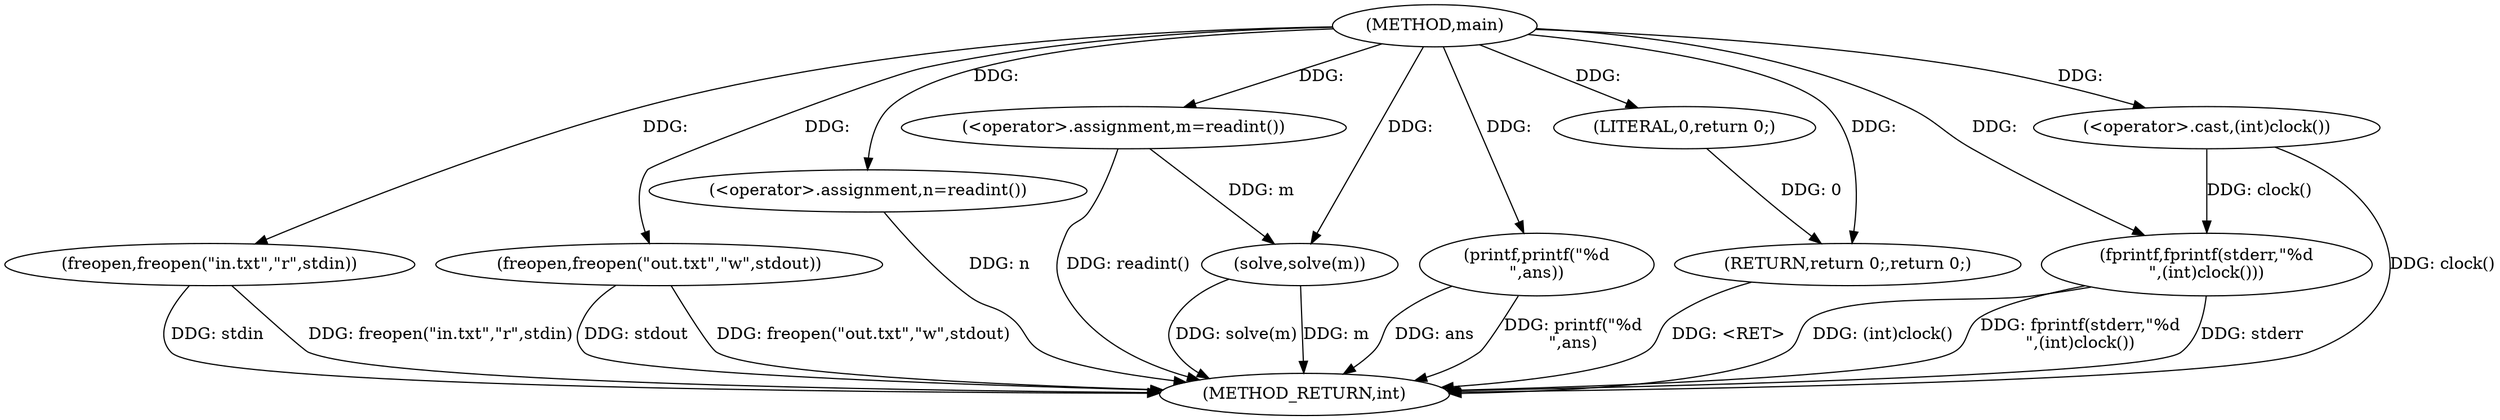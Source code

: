 digraph "main" {  
"1000765" [label = "(METHOD,main)" ]
"1000794" [label = "(METHOD_RETURN,int)" ]
"1000767" [label = "(freopen,freopen(\"in.txt\",\"r\",stdin))" ]
"1000771" [label = "(freopen,freopen(\"out.txt\",\"w\",stdout))" ]
"1000775" [label = "(<operator>.assignment,n=readint())" ]
"1000778" [label = "(<operator>.assignment,m=readint())" ]
"1000781" [label = "(solve,solve(m))" ]
"1000783" [label = "(printf,printf(\"%d\n\",ans))" ]
"1000786" [label = "(fprintf,fprintf(stderr,\"%d\n\",(int)clock()))" ]
"1000792" [label = "(RETURN,return 0;,return 0;)" ]
"1000793" [label = "(LITERAL,0,return 0;)" ]
"1000789" [label = "(<operator>.cast,(int)clock())" ]
  "1000792" -> "1000794"  [ label = "DDG: <RET>"] 
  "1000767" -> "1000794"  [ label = "DDG: freopen(\"in.txt\",\"r\",stdin)"] 
  "1000771" -> "1000794"  [ label = "DDG: freopen(\"out.txt\",\"w\",stdout)"] 
  "1000778" -> "1000794"  [ label = "DDG: readint()"] 
  "1000781" -> "1000794"  [ label = "DDG: m"] 
  "1000781" -> "1000794"  [ label = "DDG: solve(m)"] 
  "1000783" -> "1000794"  [ label = "DDG: printf(\"%d\n\",ans)"] 
  "1000789" -> "1000794"  [ label = "DDG: clock()"] 
  "1000786" -> "1000794"  [ label = "DDG: (int)clock()"] 
  "1000786" -> "1000794"  [ label = "DDG: fprintf(stderr,\"%d\n\",(int)clock())"] 
  "1000767" -> "1000794"  [ label = "DDG: stdin"] 
  "1000771" -> "1000794"  [ label = "DDG: stdout"] 
  "1000783" -> "1000794"  [ label = "DDG: ans"] 
  "1000786" -> "1000794"  [ label = "DDG: stderr"] 
  "1000775" -> "1000794"  [ label = "DDG: n"] 
  "1000765" -> "1000775"  [ label = "DDG: "] 
  "1000765" -> "1000778"  [ label = "DDG: "] 
  "1000793" -> "1000792"  [ label = "DDG: 0"] 
  "1000765" -> "1000792"  [ label = "DDG: "] 
  "1000765" -> "1000767"  [ label = "DDG: "] 
  "1000765" -> "1000771"  [ label = "DDG: "] 
  "1000778" -> "1000781"  [ label = "DDG: m"] 
  "1000765" -> "1000781"  [ label = "DDG: "] 
  "1000765" -> "1000783"  [ label = "DDG: "] 
  "1000765" -> "1000786"  [ label = "DDG: "] 
  "1000789" -> "1000786"  [ label = "DDG: clock()"] 
  "1000765" -> "1000793"  [ label = "DDG: "] 
  "1000765" -> "1000789"  [ label = "DDG: "] 
}
